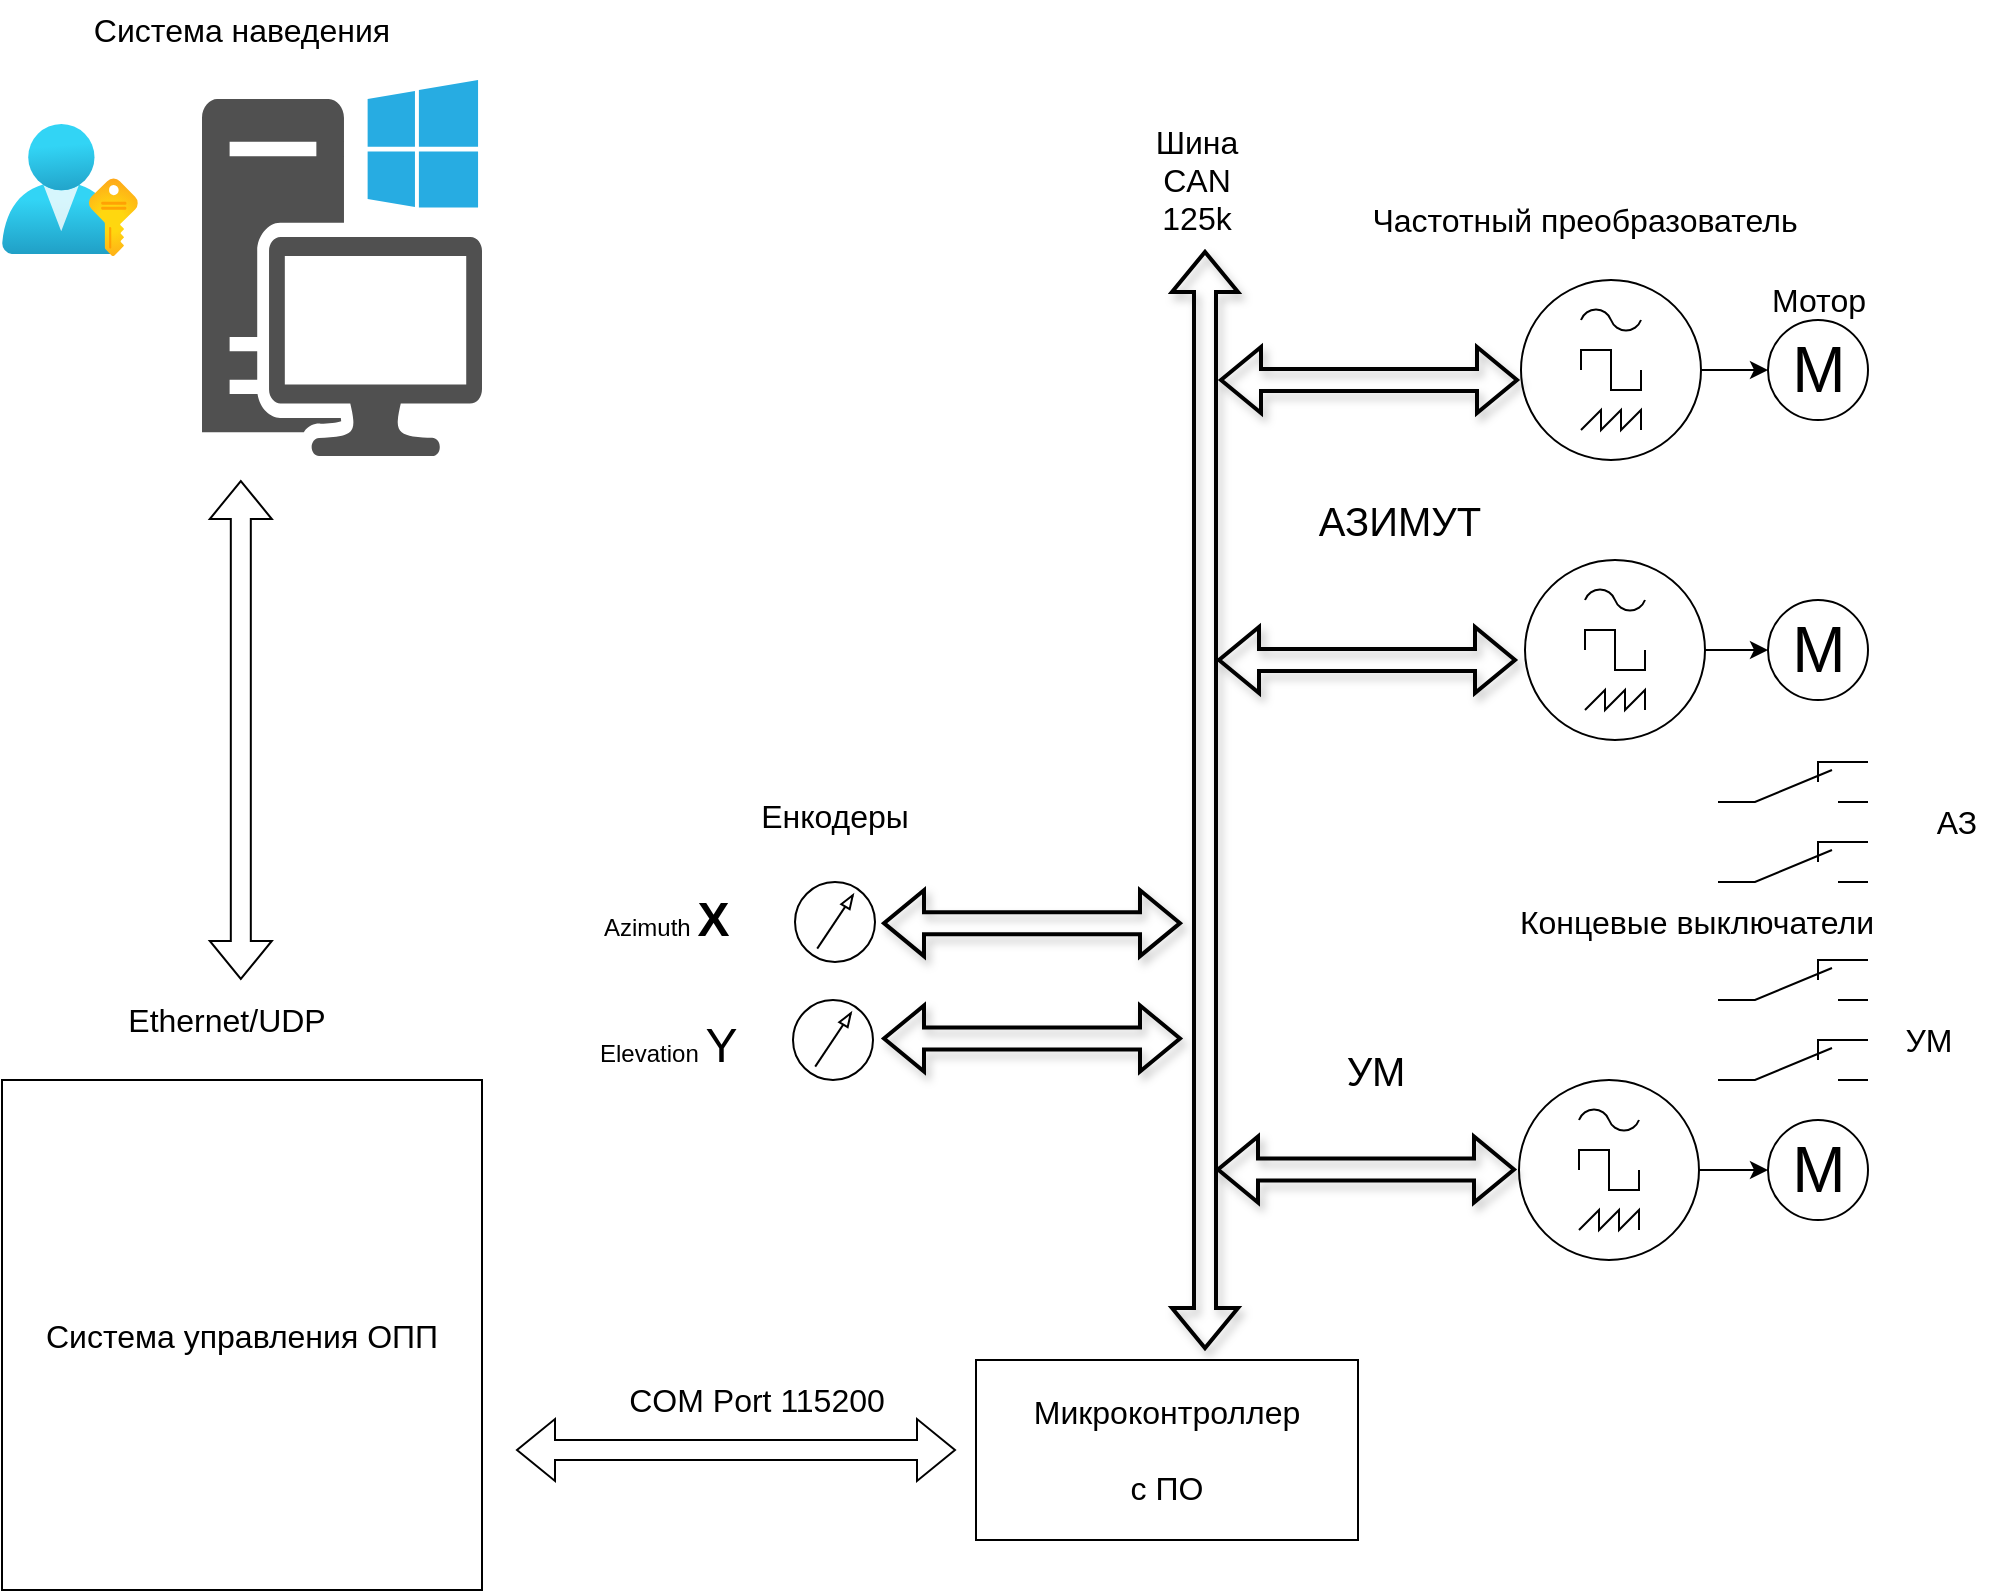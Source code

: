 <mxfile version="15.7.1" type="github">
  <diagram id="k7Rn1JQ0faa2xJi0YRyc" name="Page-1">
    <mxGraphModel dx="1863" dy="-591" grid="1" gridSize="10" guides="1" tooltips="1" connect="1" arrows="1" fold="1" page="1" pageScale="1" pageWidth="1169" pageHeight="827" math="0" shadow="0">
      <root>
        <mxCell id="0" />
        <mxCell id="1" parent="0" />
        <mxCell id="wrqc28VTqw9KhE_zI22n-14" style="edgeStyle=orthogonalEdgeStyle;rounded=0;orthogonalLoop=1;jettySize=auto;html=1;exitX=1;exitY=0.5;exitDx=0;exitDy=0;exitPerimeter=0;entryX=0;entryY=0.5;entryDx=0;entryDy=0;fontSize=20;" edge="1" parent="1" source="wrqc28VTqw9KhE_zI22n-1" target="wrqc28VTqw9KhE_zI22n-9">
          <mxGeometry relative="1" as="geometry" />
        </mxCell>
        <mxCell id="wrqc28VTqw9KhE_zI22n-1" value="" style="perimeter=ellipsePerimeter;verticalLabelPosition=bottom;shadow=0;dashed=0;align=center;fillColor=#ffffff;html=1;verticalAlign=top;strokeWidth=1;shape=mxgraph.electrical.instruments.signal_generator;" vertex="1" parent="1">
          <mxGeometry x="792.5" y="1800" width="90" height="90" as="geometry" />
        </mxCell>
        <mxCell id="wrqc28VTqw9KhE_zI22n-13" style="edgeStyle=orthogonalEdgeStyle;rounded=0;orthogonalLoop=1;jettySize=auto;html=1;exitX=1;exitY=0.5;exitDx=0;exitDy=0;exitPerimeter=0;entryX=0;entryY=0.5;entryDx=0;entryDy=0;fontSize=20;" edge="1" parent="1" source="wrqc28VTqw9KhE_zI22n-2" target="wrqc28VTqw9KhE_zI22n-10">
          <mxGeometry relative="1" as="geometry" />
        </mxCell>
        <mxCell id="wrqc28VTqw9KhE_zI22n-2" value="" style="perimeter=ellipsePerimeter;verticalLabelPosition=bottom;shadow=0;dashed=0;align=center;fillColor=#ffffff;html=1;verticalAlign=top;strokeWidth=1;shape=mxgraph.electrical.instruments.signal_generator;" vertex="1" parent="1">
          <mxGeometry x="794.5" y="1940" width="90" height="90" as="geometry" />
        </mxCell>
        <mxCell id="wrqc28VTqw9KhE_zI22n-12" style="edgeStyle=orthogonalEdgeStyle;rounded=0;orthogonalLoop=1;jettySize=auto;html=1;entryX=0;entryY=0.5;entryDx=0;entryDy=0;fontSize=20;" edge="1" parent="1" source="wrqc28VTqw9KhE_zI22n-3" target="wrqc28VTqw9KhE_zI22n-11">
          <mxGeometry relative="1" as="geometry" />
        </mxCell>
        <mxCell id="wrqc28VTqw9KhE_zI22n-3" value="" style="perimeter=ellipsePerimeter;verticalLabelPosition=bottom;shadow=0;dashed=0;align=center;fillColor=#ffffff;html=1;verticalAlign=top;strokeWidth=1;shape=mxgraph.electrical.instruments.signal_generator;" vertex="1" parent="1">
          <mxGeometry x="791.5" y="2200" width="90" height="90" as="geometry" />
        </mxCell>
        <mxCell id="wrqc28VTqw9KhE_zI22n-4" value="АЗИМУТ" style="text;html=1;strokeColor=none;fillColor=none;align=center;verticalAlign=middle;whiteSpace=wrap;rounded=0;fontSize=20;" vertex="1" parent="1">
          <mxGeometry x="671.5" y="1905" width="120" height="30" as="geometry" />
        </mxCell>
        <mxCell id="wrqc28VTqw9KhE_zI22n-8" value="УМ" style="text;html=1;strokeColor=none;fillColor=none;align=center;verticalAlign=middle;whiteSpace=wrap;rounded=0;fontSize=20;" vertex="1" parent="1">
          <mxGeometry x="660" y="2180" width="120" height="30" as="geometry" />
        </mxCell>
        <mxCell id="wrqc28VTqw9KhE_zI22n-9" value="M" style="verticalLabelPosition=middle;shadow=0;dashed=0;align=center;fillColor=#ffffff;html=1;verticalAlign=middle;strokeWidth=1;shape=ellipse;fontSize=32;fontColor=#000000;perimeter=ellipsePerimeter;" vertex="1" parent="1">
          <mxGeometry x="916" y="1820" width="50" height="50" as="geometry" />
        </mxCell>
        <mxCell id="wrqc28VTqw9KhE_zI22n-10" value="M" style="verticalLabelPosition=middle;shadow=0;dashed=0;align=center;fillColor=#ffffff;html=1;verticalAlign=middle;strokeWidth=1;shape=ellipse;fontSize=32;fontColor=#000000;perimeter=ellipsePerimeter;" vertex="1" parent="1">
          <mxGeometry x="916" y="1960" width="50" height="50" as="geometry" />
        </mxCell>
        <mxCell id="wrqc28VTqw9KhE_zI22n-11" value="M" style="verticalLabelPosition=middle;shadow=0;dashed=0;align=center;fillColor=#ffffff;html=1;verticalAlign=middle;strokeWidth=1;shape=ellipse;fontSize=32;fontColor=#000000;perimeter=ellipsePerimeter;" vertex="1" parent="1">
          <mxGeometry x="916" y="2220" width="50" height="50" as="geometry" />
        </mxCell>
        <mxCell id="wrqc28VTqw9KhE_zI22n-15" value="Частотный преобразователь" style="text;html=1;align=center;verticalAlign=middle;resizable=0;points=[];autosize=1;strokeColor=none;fillColor=none;fontSize=16;" vertex="1" parent="1">
          <mxGeometry x="693.5" y="1760" width="260" height="20" as="geometry" />
        </mxCell>
        <mxCell id="wrqc28VTqw9KhE_zI22n-16" value="Мотор" style="text;html=1;align=center;verticalAlign=middle;resizable=0;points=[];autosize=1;strokeColor=none;fillColor=none;fontSize=16;" vertex="1" parent="1">
          <mxGeometry x="906" y="1800" width="70" height="20" as="geometry" />
        </mxCell>
        <mxCell id="wrqc28VTqw9KhE_zI22n-17" value="" style="shape=flexArrow;endArrow=classic;startArrow=classic;html=1;rounded=0;fontSize=16;strokeWidth=2;shadow=1;sketch=0;" edge="1" parent="1">
          <mxGeometry width="100" height="100" relative="1" as="geometry">
            <mxPoint x="634.5" y="2335" as="sourcePoint" />
            <mxPoint x="634.5" y="1785" as="targetPoint" />
          </mxGeometry>
        </mxCell>
        <mxCell id="wrqc28VTqw9KhE_zI22n-18" value="" style="shape=flexArrow;endArrow=classic;startArrow=classic;html=1;rounded=0;fontSize=16;strokeWidth=2;shadow=1;sketch=0;" edge="1" parent="1">
          <mxGeometry width="100" height="100" relative="1" as="geometry">
            <mxPoint x="641.5" y="1850" as="sourcePoint" />
            <mxPoint x="791.5" y="1850" as="targetPoint" />
          </mxGeometry>
        </mxCell>
        <mxCell id="wrqc28VTqw9KhE_zI22n-19" value="" style="shape=flexArrow;endArrow=classic;startArrow=classic;html=1;rounded=0;fontSize=16;strokeWidth=2;shadow=1;sketch=0;" edge="1" parent="1">
          <mxGeometry width="100" height="100" relative="1" as="geometry">
            <mxPoint x="640.5" y="1990" as="sourcePoint" />
            <mxPoint x="790.5" y="1990" as="targetPoint" />
          </mxGeometry>
        </mxCell>
        <mxCell id="wrqc28VTqw9KhE_zI22n-20" value="" style="shape=flexArrow;endArrow=classic;startArrow=classic;html=1;rounded=0;fontSize=16;strokeWidth=2;shadow=1;sketch=0;" edge="1" parent="1">
          <mxGeometry width="100" height="100" relative="1" as="geometry">
            <mxPoint x="640" y="2244.71" as="sourcePoint" />
            <mxPoint x="790" y="2244.71" as="targetPoint" />
          </mxGeometry>
        </mxCell>
        <mxCell id="wrqc28VTqw9KhE_zI22n-21" value="" style="perimeter=ellipsePerimeter;verticalLabelPosition=bottom;shadow=0;dashed=0;align=center;fillColor=#ffffff;html=1;verticalAlign=top;strokeWidth=1;shape=mxgraph.electrical.instruments.ampermeter;" vertex="1" parent="1">
          <mxGeometry x="429.5" y="2101" width="40" height="40" as="geometry" />
        </mxCell>
        <mxCell id="wrqc28VTqw9KhE_zI22n-22" value="" style="perimeter=ellipsePerimeter;verticalLabelPosition=bottom;shadow=0;dashed=0;align=center;fillColor=#ffffff;html=1;verticalAlign=top;strokeWidth=1;shape=mxgraph.electrical.instruments.ampermeter;" vertex="1" parent="1">
          <mxGeometry x="428.5" y="2160" width="40" height="40" as="geometry" />
        </mxCell>
        <mxCell id="wrqc28VTqw9KhE_zI22n-23" value="Azimuth &lt;font style=&quot;font-size: 24px&quot;&gt;&lt;b&gt;X&lt;/b&gt;&lt;/font&gt;" style="text;html=1;resizable=0;points=[];autosize=1;align=left;verticalAlign=top;spacingTop=-4;" vertex="1" parent="1">
          <mxGeometry x="332" y="2103" width="90" height="20" as="geometry" />
        </mxCell>
        <mxCell id="wrqc28VTqw9KhE_zI22n-24" value="Elevation &lt;font style=&quot;font-size: 24px&quot;&gt;Y&lt;/font&gt;" style="text;html=1;resizable=0;points=[];autosize=1;align=left;verticalAlign=top;spacingTop=-4;" vertex="1" parent="1">
          <mxGeometry x="330" y="2166" width="90" height="20" as="geometry" />
        </mxCell>
        <mxCell id="wrqc28VTqw9KhE_zI22n-25" value="" style="shape=flexArrow;endArrow=classic;startArrow=classic;html=1;rounded=0;fontSize=16;strokeWidth=2;shadow=1;sketch=0;" edge="1" parent="1">
          <mxGeometry width="100" height="100" relative="1" as="geometry">
            <mxPoint x="473" y="2121.57" as="sourcePoint" />
            <mxPoint x="623" y="2121.57" as="targetPoint" />
          </mxGeometry>
        </mxCell>
        <mxCell id="wrqc28VTqw9KhE_zI22n-26" value="" style="shape=flexArrow;endArrow=classic;startArrow=classic;html=1;rounded=0;fontSize=16;strokeWidth=2;shadow=1;sketch=0;" edge="1" parent="1">
          <mxGeometry width="100" height="100" relative="1" as="geometry">
            <mxPoint x="473" y="2179.29" as="sourcePoint" />
            <mxPoint x="623" y="2179.29" as="targetPoint" />
          </mxGeometry>
        </mxCell>
        <mxCell id="wrqc28VTqw9KhE_zI22n-27" value="Енкодеры" style="text;html=1;align=center;verticalAlign=middle;resizable=0;points=[];autosize=1;strokeColor=none;fillColor=none;fontSize=16;" vertex="1" parent="1">
          <mxGeometry x="398.5" y="2058" width="100" height="20" as="geometry" />
        </mxCell>
        <mxCell id="wrqc28VTqw9KhE_zI22n-28" value="&lt;div&gt;Микроконтроллер&lt;/div&gt;&lt;div&gt;&lt;br&gt;&lt;/div&gt;&lt;div&gt;с ПО&lt;br&gt;&lt;/div&gt;" style="rounded=0;whiteSpace=wrap;html=1;fontSize=16;" vertex="1" parent="1">
          <mxGeometry x="520" y="2340" width="191" height="90" as="geometry" />
        </mxCell>
        <mxCell id="wrqc28VTqw9KhE_zI22n-31" value="&lt;div&gt;Шина&lt;/div&gt;&lt;div&gt;CAN&lt;/div&gt;&lt;div&gt;125k&lt;br&gt;&lt;/div&gt;" style="text;html=1;align=center;verticalAlign=middle;resizable=0;points=[];autosize=1;strokeColor=none;fillColor=none;fontSize=16;" vertex="1" parent="1">
          <mxGeometry x="600" y="1720" width="60" height="60" as="geometry" />
        </mxCell>
        <mxCell id="wrqc28VTqw9KhE_zI22n-32" value="Система управления ОПП" style="rounded=0;whiteSpace=wrap;html=1;fontSize=16;" vertex="1" parent="1">
          <mxGeometry x="33" y="2200" width="240" height="255" as="geometry" />
        </mxCell>
        <mxCell id="wrqc28VTqw9KhE_zI22n-33" value="" style="shape=flexArrow;endArrow=classic;startArrow=classic;html=1;rounded=0;fontSize=16;" edge="1" parent="1">
          <mxGeometry width="100" height="100" relative="1" as="geometry">
            <mxPoint x="290" y="2385" as="sourcePoint" />
            <mxPoint x="510" y="2385" as="targetPoint" />
          </mxGeometry>
        </mxCell>
        <mxCell id="wrqc28VTqw9KhE_zI22n-34" value="COM Port 115200" style="text;html=1;align=center;verticalAlign=middle;resizable=0;points=[];autosize=1;strokeColor=none;fillColor=none;fontSize=16;" vertex="1" parent="1">
          <mxGeometry x="330" y="2350" width="160" height="20" as="geometry" />
        </mxCell>
        <mxCell id="wrqc28VTqw9KhE_zI22n-38" value="" style="pointerEvents=1;verticalLabelPosition=bottom;shadow=0;dashed=0;align=center;html=1;verticalAlign=top;shape=mxgraph.electrical.electro-mechanical.changeover_contact;fontSize=16;rotation=0;" vertex="1" parent="1">
          <mxGeometry x="891" y="2041" width="75" height="20" as="geometry" />
        </mxCell>
        <mxCell id="wrqc28VTqw9KhE_zI22n-49" value="" style="pointerEvents=1;verticalLabelPosition=bottom;shadow=0;dashed=0;align=center;html=1;verticalAlign=top;shape=mxgraph.electrical.electro-mechanical.changeover_contact;fontSize=16;rotation=0;" vertex="1" parent="1">
          <mxGeometry x="891" y="2081" width="75" height="20" as="geometry" />
        </mxCell>
        <mxCell id="wrqc28VTqw9KhE_zI22n-53" value="" style="pointerEvents=1;verticalLabelPosition=bottom;shadow=0;dashed=0;align=center;html=1;verticalAlign=top;shape=mxgraph.electrical.electro-mechanical.changeover_contact;fontSize=16;rotation=0;" vertex="1" parent="1">
          <mxGeometry x="891" y="2140" width="75" height="20" as="geometry" />
        </mxCell>
        <mxCell id="wrqc28VTqw9KhE_zI22n-54" value="" style="pointerEvents=1;verticalLabelPosition=bottom;shadow=0;dashed=0;align=center;html=1;verticalAlign=top;shape=mxgraph.electrical.electro-mechanical.changeover_contact;fontSize=16;rotation=0;" vertex="1" parent="1">
          <mxGeometry x="891" y="2180" width="75" height="20" as="geometry" />
        </mxCell>
        <mxCell id="wrqc28VTqw9KhE_zI22n-55" value="Концевые выключатели" style="text;html=1;align=center;verticalAlign=middle;resizable=0;points=[];autosize=1;strokeColor=none;fillColor=none;fontSize=16;" vertex="1" parent="1">
          <mxGeometry x="770" y="2111" width="220" height="20" as="geometry" />
        </mxCell>
        <mxCell id="wrqc28VTqw9KhE_zI22n-56" value="АЗ" style="text;html=1;align=center;verticalAlign=middle;resizable=0;points=[];autosize=1;strokeColor=none;fillColor=none;fontSize=16;" vertex="1" parent="1">
          <mxGeometry x="990" y="2061" width="40" height="20" as="geometry" />
        </mxCell>
        <mxCell id="wrqc28VTqw9KhE_zI22n-57" value="УМ" style="text;html=1;align=center;verticalAlign=middle;resizable=0;points=[];autosize=1;strokeColor=none;fillColor=none;fontSize=16;" vertex="1" parent="1">
          <mxGeometry x="976" y="2170" width="40" height="20" as="geometry" />
        </mxCell>
        <mxCell id="wrqc28VTqw9KhE_zI22n-58" value="" style="aspect=fixed;html=1;points=[];align=center;image;fontSize=12;image=img/lib/azure2/azure_stack/User_Subscriptions.svg;" vertex="1" parent="1">
          <mxGeometry x="33" y="1722" width="68" height="66" as="geometry" />
        </mxCell>
        <mxCell id="wrqc28VTqw9KhE_zI22n-60" value="" style="sketch=0;pointerEvents=1;shadow=0;dashed=0;html=1;strokeColor=none;fillColor=#505050;labelPosition=center;verticalLabelPosition=bottom;verticalAlign=top;outlineConnect=0;align=center;shape=mxgraph.office.devices.workstation_pc;fontSize=16;" vertex="1" parent="1">
          <mxGeometry x="133" y="1700" width="140" height="188" as="geometry" />
        </mxCell>
        <mxCell id="wrqc28VTqw9KhE_zI22n-61" value="" style="shape=flexArrow;endArrow=classic;startArrow=classic;html=1;rounded=0;shadow=0;sketch=0;fontSize=16;strokeWidth=1;" edge="1" parent="1">
          <mxGeometry width="100" height="100" relative="1" as="geometry">
            <mxPoint x="152.41" y="2150" as="sourcePoint" />
            <mxPoint x="152.41" y="1900" as="targetPoint" />
          </mxGeometry>
        </mxCell>
        <mxCell id="wrqc28VTqw9KhE_zI22n-62" value="Ethernet/UDP" style="text;html=1;align=center;verticalAlign=middle;resizable=0;points=[];autosize=1;strokeColor=none;fillColor=none;fontSize=16;" vertex="1" parent="1">
          <mxGeometry x="80" y="2160" width="130" height="20" as="geometry" />
        </mxCell>
        <mxCell id="wrqc28VTqw9KhE_zI22n-63" value="Система наведения" style="text;html=1;strokeColor=none;fillColor=none;align=center;verticalAlign=middle;whiteSpace=wrap;rounded=0;fontSize=16;" vertex="1" parent="1">
          <mxGeometry x="48" y="1660" width="210" height="30" as="geometry" />
        </mxCell>
      </root>
    </mxGraphModel>
  </diagram>
</mxfile>
